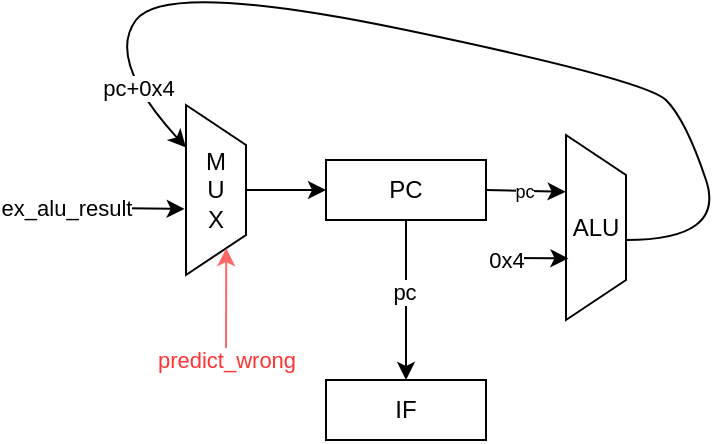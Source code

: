 <mxfile version="27.0.3">
  <diagram name="第 1 页" id="oEvtLzkRWHej4W4NoWMJ">
    <mxGraphModel dx="984" dy="536" grid="1" gridSize="10" guides="1" tooltips="1" connect="1" arrows="1" fold="1" page="1" pageScale="1" pageWidth="945" pageHeight="462" math="0" shadow="0">
      <root>
        <mxCell id="0" />
        <mxCell id="1" parent="0" />
        <mxCell id="Pvhpdrt5wO8y13XET7kE-22" value="" style="edgeStyle=orthogonalEdgeStyle;rounded=0;orthogonalLoop=1;jettySize=auto;html=1;" edge="1" parent="1" source="Pvhpdrt5wO8y13XET7kE-1" target="Pvhpdrt5wO8y13XET7kE-21">
          <mxGeometry relative="1" as="geometry" />
        </mxCell>
        <mxCell id="Pvhpdrt5wO8y13XET7kE-23" value="pc" style="edgeLabel;html=1;align=center;verticalAlign=middle;resizable=0;points=[];" vertex="1" connectable="0" parent="Pvhpdrt5wO8y13XET7kE-22">
          <mxGeometry x="-0.114" y="-1" relative="1" as="geometry">
            <mxPoint as="offset" />
          </mxGeometry>
        </mxCell>
        <mxCell id="Pvhpdrt5wO8y13XET7kE-1" value="PC" style="rounded=0;whiteSpace=wrap;html=1;" vertex="1" parent="1">
          <mxGeometry x="270" y="160" width="80" height="30" as="geometry" />
        </mxCell>
        <mxCell id="Pvhpdrt5wO8y13XET7kE-6" value="" style="edgeStyle=orthogonalEdgeStyle;rounded=0;orthogonalLoop=1;jettySize=auto;html=1;" edge="1" parent="1" source="Pvhpdrt5wO8y13XET7kE-5" target="Pvhpdrt5wO8y13XET7kE-1">
          <mxGeometry relative="1" as="geometry" />
        </mxCell>
        <mxCell id="Pvhpdrt5wO8y13XET7kE-5" value="M&lt;div&gt;U&lt;/div&gt;&lt;div&gt;X&lt;/div&gt;" style="shape=trapezoid;perimeter=trapezoidPerimeter;whiteSpace=wrap;html=1;fixedSize=1;direction=south;" vertex="1" parent="1">
          <mxGeometry x="200" y="132.5" width="30" height="85" as="geometry" />
        </mxCell>
        <mxCell id="Pvhpdrt5wO8y13XET7kE-7" value="ALU" style="shape=trapezoid;perimeter=trapezoidPerimeter;whiteSpace=wrap;html=1;fixedSize=1;direction=south;" vertex="1" parent="1">
          <mxGeometry x="390" y="147.5" width="30" height="92.5" as="geometry" />
        </mxCell>
        <mxCell id="Pvhpdrt5wO8y13XET7kE-10" value="" style="endArrow=classic;html=1;rounded=0;exitX=1;exitY=0.5;exitDx=0;exitDy=0;entryX=0.307;entryY=1.006;entryDx=0;entryDy=0;entryPerimeter=0;" edge="1" parent="1" source="Pvhpdrt5wO8y13XET7kE-1" target="Pvhpdrt5wO8y13XET7kE-7">
          <mxGeometry width="50" height="50" relative="1" as="geometry">
            <mxPoint x="370" y="230" as="sourcePoint" />
            <mxPoint x="420" y="180" as="targetPoint" />
          </mxGeometry>
        </mxCell>
        <mxCell id="Pvhpdrt5wO8y13XET7kE-11" value="pc" style="edgeLabel;html=1;align=center;verticalAlign=middle;resizable=0;points=[];fontSize=9;" vertex="1" connectable="0" parent="Pvhpdrt5wO8y13XET7kE-10">
          <mxGeometry x="-0.082" relative="1" as="geometry">
            <mxPoint as="offset" />
          </mxGeometry>
        </mxCell>
        <mxCell id="Pvhpdrt5wO8y13XET7kE-12" value="" style="endArrow=classic;html=1;rounded=0;entryX=0.667;entryY=0.959;entryDx=0;entryDy=0;entryPerimeter=0;" edge="1" parent="1" target="Pvhpdrt5wO8y13XET7kE-7">
          <mxGeometry width="50" height="50" relative="1" as="geometry">
            <mxPoint x="360" y="209" as="sourcePoint" />
            <mxPoint x="420" y="180" as="targetPoint" />
          </mxGeometry>
        </mxCell>
        <mxCell id="Pvhpdrt5wO8y13XET7kE-13" value="0x4" style="edgeLabel;html=1;align=center;verticalAlign=middle;resizable=0;points=[];" vertex="1" connectable="0" parent="Pvhpdrt5wO8y13XET7kE-12">
          <mxGeometry x="-0.28" y="-1" relative="1" as="geometry">
            <mxPoint x="-11" as="offset" />
          </mxGeometry>
        </mxCell>
        <mxCell id="Pvhpdrt5wO8y13XET7kE-14" value="" style="curved=1;endArrow=classic;html=1;rounded=0;entryX=0.25;entryY=1;entryDx=0;entryDy=0;" edge="1" parent="1" target="Pvhpdrt5wO8y13XET7kE-5">
          <mxGeometry width="50" height="50" relative="1" as="geometry">
            <mxPoint x="420" y="200" as="sourcePoint" />
            <mxPoint x="200" y="100" as="targetPoint" />
            <Array as="points">
              <mxPoint x="470" y="200" />
              <mxPoint x="450" y="140" />
              <mxPoint x="430" y="120" />
              <mxPoint x="190" y="70" />
              <mxPoint x="160" y="110" />
            </Array>
          </mxGeometry>
        </mxCell>
        <mxCell id="Pvhpdrt5wO8y13XET7kE-15" value="pc+0x4" style="edgeLabel;html=1;align=center;verticalAlign=middle;resizable=0;points=[];" vertex="1" connectable="0" parent="Pvhpdrt5wO8y13XET7kE-14">
          <mxGeometry x="0.845" y="2" relative="1" as="geometry">
            <mxPoint as="offset" />
          </mxGeometry>
        </mxCell>
        <mxCell id="Pvhpdrt5wO8y13XET7kE-16" value="" style="endArrow=classic;html=1;rounded=0;entryX=0.611;entryY=1.022;entryDx=0;entryDy=0;entryPerimeter=0;" edge="1" parent="1" target="Pvhpdrt5wO8y13XET7kE-5">
          <mxGeometry width="50" height="50" relative="1" as="geometry">
            <mxPoint x="160" y="184" as="sourcePoint" />
            <mxPoint x="200" y="181" as="targetPoint" />
          </mxGeometry>
        </mxCell>
        <mxCell id="Pvhpdrt5wO8y13XET7kE-18" value="ex_alu_result" style="edgeLabel;html=1;align=center;verticalAlign=middle;resizable=0;points=[];" vertex="1" connectable="0" parent="Pvhpdrt5wO8y13XET7kE-16">
          <mxGeometry x="-0.308" relative="1" as="geometry">
            <mxPoint x="-34" as="offset" />
          </mxGeometry>
        </mxCell>
        <mxCell id="Pvhpdrt5wO8y13XET7kE-19" value="" style="endArrow=classic;html=1;rounded=0;entryX=1;entryY=0.25;entryDx=0;entryDy=0;strokeColor=#FF6666;" edge="1" parent="1" target="Pvhpdrt5wO8y13XET7kE-5">
          <mxGeometry width="50" height="50" relative="1" as="geometry">
            <mxPoint x="220" y="260" as="sourcePoint" />
            <mxPoint x="240" y="217.5" as="targetPoint" />
          </mxGeometry>
        </mxCell>
        <mxCell id="Pvhpdrt5wO8y13XET7kE-20" value="predict_wrong" style="edgeLabel;html=1;align=center;verticalAlign=middle;resizable=0;points=[];fontColor=#FF3333;" vertex="1" connectable="0" parent="Pvhpdrt5wO8y13XET7kE-19">
          <mxGeometry x="-0.002" y="-1" relative="1" as="geometry">
            <mxPoint x="-1" y="28" as="offset" />
          </mxGeometry>
        </mxCell>
        <mxCell id="Pvhpdrt5wO8y13XET7kE-21" value="IF" style="rounded=0;whiteSpace=wrap;html=1;" vertex="1" parent="1">
          <mxGeometry x="270" y="270" width="80" height="30" as="geometry" />
        </mxCell>
      </root>
    </mxGraphModel>
  </diagram>
</mxfile>

